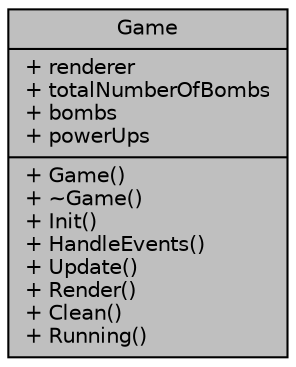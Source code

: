 digraph "Game"
{
  edge [fontname="Helvetica",fontsize="10",labelfontname="Helvetica",labelfontsize="10"];
  node [fontname="Helvetica",fontsize="10",shape=record];
  Node1 [label="{Game\n|+ renderer\l+ totalNumberOfBombs\l+ bombs\l+ powerUps\l|+ Game()\l+ ~Game()\l+ Init()\l+ HandleEvents()\l+ Update()\l+ Render()\l+ Clean()\l+ Running()\l}",height=0.2,width=0.4,color="black", fillcolor="grey75", style="filled", fontcolor="black"];
}
